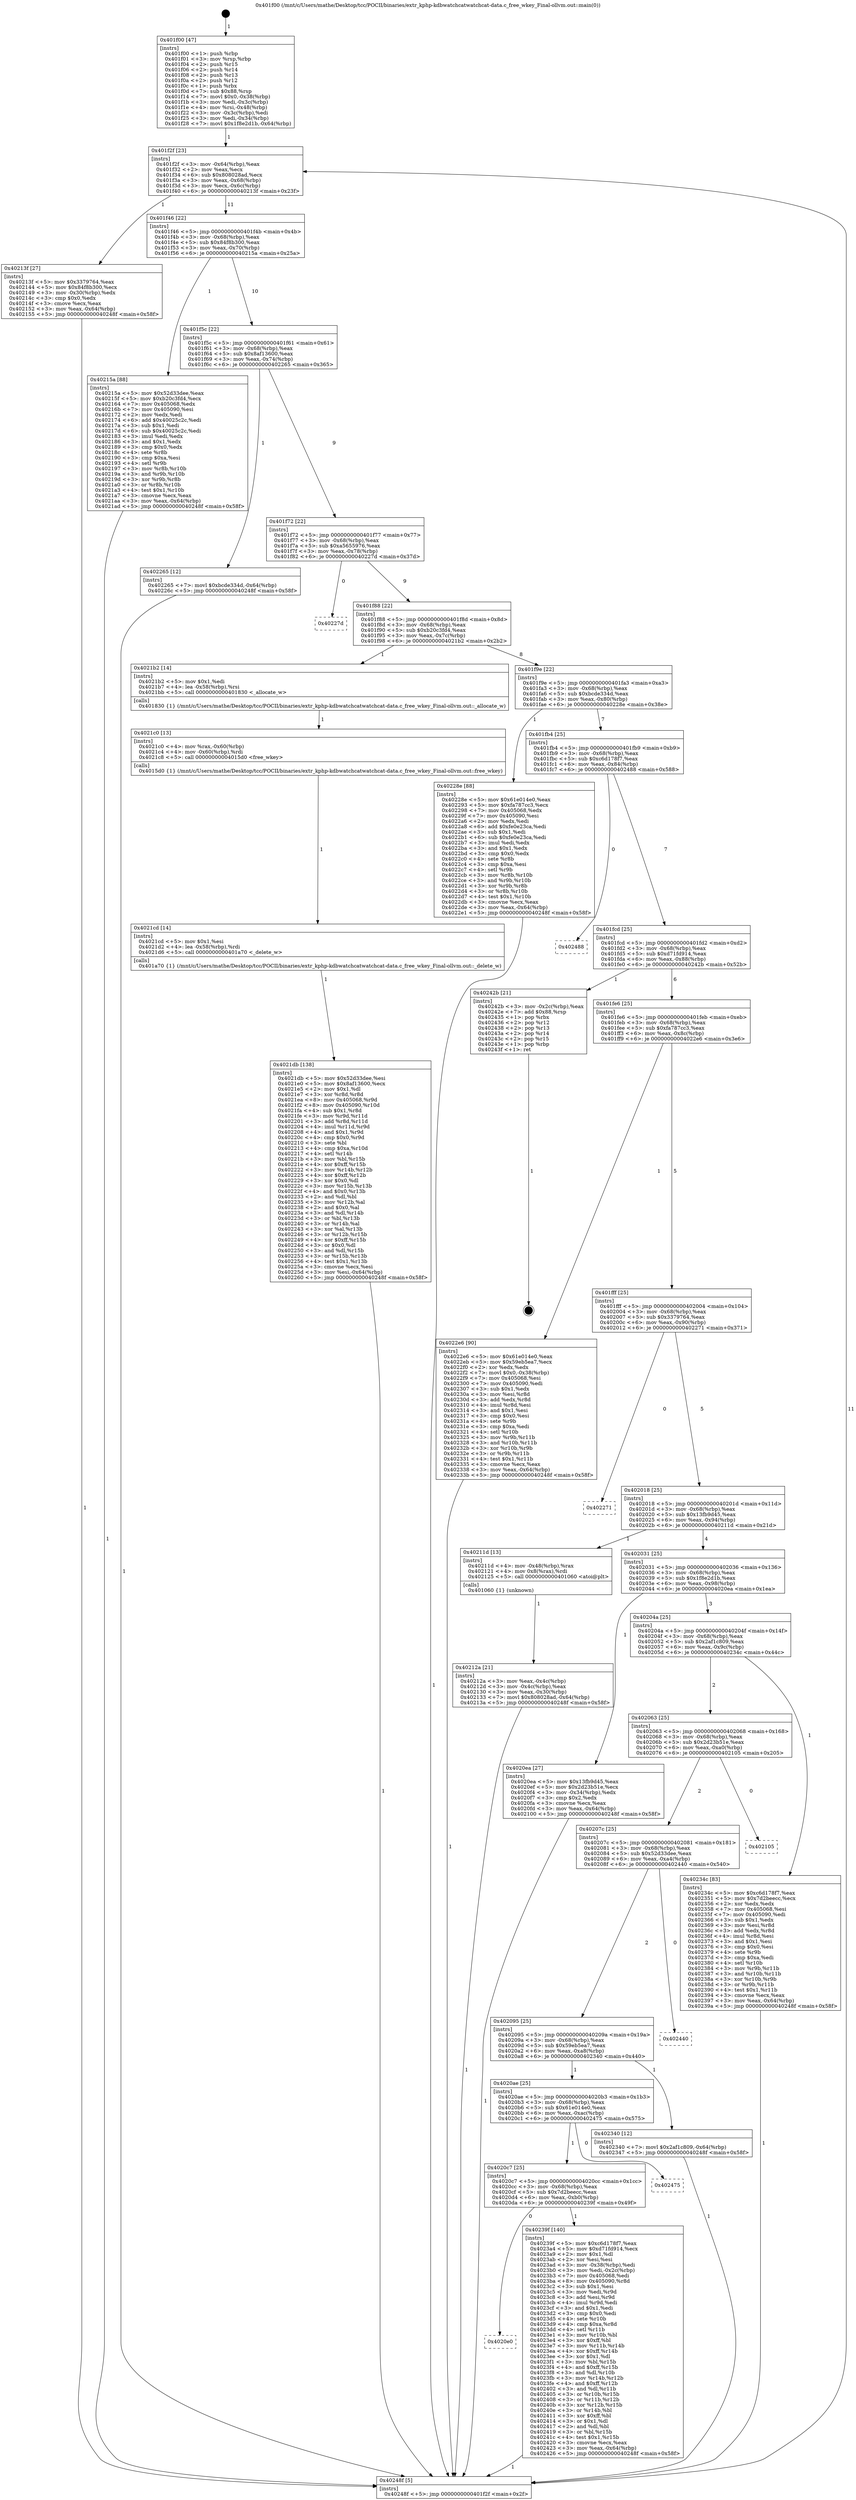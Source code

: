 digraph "0x401f00" {
  label = "0x401f00 (/mnt/c/Users/mathe/Desktop/tcc/POCII/binaries/extr_kphp-kdbwatchcatwatchcat-data.c_free_wkey_Final-ollvm.out::main(0))"
  labelloc = "t"
  node[shape=record]

  Entry [label="",width=0.3,height=0.3,shape=circle,fillcolor=black,style=filled]
  "0x401f2f" [label="{
     0x401f2f [23]\l
     | [instrs]\l
     &nbsp;&nbsp;0x401f2f \<+3\>: mov -0x64(%rbp),%eax\l
     &nbsp;&nbsp;0x401f32 \<+2\>: mov %eax,%ecx\l
     &nbsp;&nbsp;0x401f34 \<+6\>: sub $0x808028ad,%ecx\l
     &nbsp;&nbsp;0x401f3a \<+3\>: mov %eax,-0x68(%rbp)\l
     &nbsp;&nbsp;0x401f3d \<+3\>: mov %ecx,-0x6c(%rbp)\l
     &nbsp;&nbsp;0x401f40 \<+6\>: je 000000000040213f \<main+0x23f\>\l
  }"]
  "0x40213f" [label="{
     0x40213f [27]\l
     | [instrs]\l
     &nbsp;&nbsp;0x40213f \<+5\>: mov $0x3379764,%eax\l
     &nbsp;&nbsp;0x402144 \<+5\>: mov $0x84f8b300,%ecx\l
     &nbsp;&nbsp;0x402149 \<+3\>: mov -0x30(%rbp),%edx\l
     &nbsp;&nbsp;0x40214c \<+3\>: cmp $0x0,%edx\l
     &nbsp;&nbsp;0x40214f \<+3\>: cmove %ecx,%eax\l
     &nbsp;&nbsp;0x402152 \<+3\>: mov %eax,-0x64(%rbp)\l
     &nbsp;&nbsp;0x402155 \<+5\>: jmp 000000000040248f \<main+0x58f\>\l
  }"]
  "0x401f46" [label="{
     0x401f46 [22]\l
     | [instrs]\l
     &nbsp;&nbsp;0x401f46 \<+5\>: jmp 0000000000401f4b \<main+0x4b\>\l
     &nbsp;&nbsp;0x401f4b \<+3\>: mov -0x68(%rbp),%eax\l
     &nbsp;&nbsp;0x401f4e \<+5\>: sub $0x84f8b300,%eax\l
     &nbsp;&nbsp;0x401f53 \<+3\>: mov %eax,-0x70(%rbp)\l
     &nbsp;&nbsp;0x401f56 \<+6\>: je 000000000040215a \<main+0x25a\>\l
  }"]
  Exit [label="",width=0.3,height=0.3,shape=circle,fillcolor=black,style=filled,peripheries=2]
  "0x40215a" [label="{
     0x40215a [88]\l
     | [instrs]\l
     &nbsp;&nbsp;0x40215a \<+5\>: mov $0x52d33dee,%eax\l
     &nbsp;&nbsp;0x40215f \<+5\>: mov $0xb20c3fd4,%ecx\l
     &nbsp;&nbsp;0x402164 \<+7\>: mov 0x405068,%edx\l
     &nbsp;&nbsp;0x40216b \<+7\>: mov 0x405090,%esi\l
     &nbsp;&nbsp;0x402172 \<+2\>: mov %edx,%edi\l
     &nbsp;&nbsp;0x402174 \<+6\>: add $0x40025c2c,%edi\l
     &nbsp;&nbsp;0x40217a \<+3\>: sub $0x1,%edi\l
     &nbsp;&nbsp;0x40217d \<+6\>: sub $0x40025c2c,%edi\l
     &nbsp;&nbsp;0x402183 \<+3\>: imul %edi,%edx\l
     &nbsp;&nbsp;0x402186 \<+3\>: and $0x1,%edx\l
     &nbsp;&nbsp;0x402189 \<+3\>: cmp $0x0,%edx\l
     &nbsp;&nbsp;0x40218c \<+4\>: sete %r8b\l
     &nbsp;&nbsp;0x402190 \<+3\>: cmp $0xa,%esi\l
     &nbsp;&nbsp;0x402193 \<+4\>: setl %r9b\l
     &nbsp;&nbsp;0x402197 \<+3\>: mov %r8b,%r10b\l
     &nbsp;&nbsp;0x40219a \<+3\>: and %r9b,%r10b\l
     &nbsp;&nbsp;0x40219d \<+3\>: xor %r9b,%r8b\l
     &nbsp;&nbsp;0x4021a0 \<+3\>: or %r8b,%r10b\l
     &nbsp;&nbsp;0x4021a3 \<+4\>: test $0x1,%r10b\l
     &nbsp;&nbsp;0x4021a7 \<+3\>: cmovne %ecx,%eax\l
     &nbsp;&nbsp;0x4021aa \<+3\>: mov %eax,-0x64(%rbp)\l
     &nbsp;&nbsp;0x4021ad \<+5\>: jmp 000000000040248f \<main+0x58f\>\l
  }"]
  "0x401f5c" [label="{
     0x401f5c [22]\l
     | [instrs]\l
     &nbsp;&nbsp;0x401f5c \<+5\>: jmp 0000000000401f61 \<main+0x61\>\l
     &nbsp;&nbsp;0x401f61 \<+3\>: mov -0x68(%rbp),%eax\l
     &nbsp;&nbsp;0x401f64 \<+5\>: sub $0x8af13600,%eax\l
     &nbsp;&nbsp;0x401f69 \<+3\>: mov %eax,-0x74(%rbp)\l
     &nbsp;&nbsp;0x401f6c \<+6\>: je 0000000000402265 \<main+0x365\>\l
  }"]
  "0x4020e0" [label="{
     0x4020e0\l
  }", style=dashed]
  "0x402265" [label="{
     0x402265 [12]\l
     | [instrs]\l
     &nbsp;&nbsp;0x402265 \<+7\>: movl $0xbcde334d,-0x64(%rbp)\l
     &nbsp;&nbsp;0x40226c \<+5\>: jmp 000000000040248f \<main+0x58f\>\l
  }"]
  "0x401f72" [label="{
     0x401f72 [22]\l
     | [instrs]\l
     &nbsp;&nbsp;0x401f72 \<+5\>: jmp 0000000000401f77 \<main+0x77\>\l
     &nbsp;&nbsp;0x401f77 \<+3\>: mov -0x68(%rbp),%eax\l
     &nbsp;&nbsp;0x401f7a \<+5\>: sub $0xa5655976,%eax\l
     &nbsp;&nbsp;0x401f7f \<+3\>: mov %eax,-0x78(%rbp)\l
     &nbsp;&nbsp;0x401f82 \<+6\>: je 000000000040227d \<main+0x37d\>\l
  }"]
  "0x40239f" [label="{
     0x40239f [140]\l
     | [instrs]\l
     &nbsp;&nbsp;0x40239f \<+5\>: mov $0xc6d178f7,%eax\l
     &nbsp;&nbsp;0x4023a4 \<+5\>: mov $0xd71fd914,%ecx\l
     &nbsp;&nbsp;0x4023a9 \<+2\>: mov $0x1,%dl\l
     &nbsp;&nbsp;0x4023ab \<+2\>: xor %esi,%esi\l
     &nbsp;&nbsp;0x4023ad \<+3\>: mov -0x38(%rbp),%edi\l
     &nbsp;&nbsp;0x4023b0 \<+3\>: mov %edi,-0x2c(%rbp)\l
     &nbsp;&nbsp;0x4023b3 \<+7\>: mov 0x405068,%edi\l
     &nbsp;&nbsp;0x4023ba \<+8\>: mov 0x405090,%r8d\l
     &nbsp;&nbsp;0x4023c2 \<+3\>: sub $0x1,%esi\l
     &nbsp;&nbsp;0x4023c5 \<+3\>: mov %edi,%r9d\l
     &nbsp;&nbsp;0x4023c8 \<+3\>: add %esi,%r9d\l
     &nbsp;&nbsp;0x4023cb \<+4\>: imul %r9d,%edi\l
     &nbsp;&nbsp;0x4023cf \<+3\>: and $0x1,%edi\l
     &nbsp;&nbsp;0x4023d2 \<+3\>: cmp $0x0,%edi\l
     &nbsp;&nbsp;0x4023d5 \<+4\>: sete %r10b\l
     &nbsp;&nbsp;0x4023d9 \<+4\>: cmp $0xa,%r8d\l
     &nbsp;&nbsp;0x4023dd \<+4\>: setl %r11b\l
     &nbsp;&nbsp;0x4023e1 \<+3\>: mov %r10b,%bl\l
     &nbsp;&nbsp;0x4023e4 \<+3\>: xor $0xff,%bl\l
     &nbsp;&nbsp;0x4023e7 \<+3\>: mov %r11b,%r14b\l
     &nbsp;&nbsp;0x4023ea \<+4\>: xor $0xff,%r14b\l
     &nbsp;&nbsp;0x4023ee \<+3\>: xor $0x1,%dl\l
     &nbsp;&nbsp;0x4023f1 \<+3\>: mov %bl,%r15b\l
     &nbsp;&nbsp;0x4023f4 \<+4\>: and $0xff,%r15b\l
     &nbsp;&nbsp;0x4023f8 \<+3\>: and %dl,%r10b\l
     &nbsp;&nbsp;0x4023fb \<+3\>: mov %r14b,%r12b\l
     &nbsp;&nbsp;0x4023fe \<+4\>: and $0xff,%r12b\l
     &nbsp;&nbsp;0x402402 \<+3\>: and %dl,%r11b\l
     &nbsp;&nbsp;0x402405 \<+3\>: or %r10b,%r15b\l
     &nbsp;&nbsp;0x402408 \<+3\>: or %r11b,%r12b\l
     &nbsp;&nbsp;0x40240b \<+3\>: xor %r12b,%r15b\l
     &nbsp;&nbsp;0x40240e \<+3\>: or %r14b,%bl\l
     &nbsp;&nbsp;0x402411 \<+3\>: xor $0xff,%bl\l
     &nbsp;&nbsp;0x402414 \<+3\>: or $0x1,%dl\l
     &nbsp;&nbsp;0x402417 \<+2\>: and %dl,%bl\l
     &nbsp;&nbsp;0x402419 \<+3\>: or %bl,%r15b\l
     &nbsp;&nbsp;0x40241c \<+4\>: test $0x1,%r15b\l
     &nbsp;&nbsp;0x402420 \<+3\>: cmovne %ecx,%eax\l
     &nbsp;&nbsp;0x402423 \<+3\>: mov %eax,-0x64(%rbp)\l
     &nbsp;&nbsp;0x402426 \<+5\>: jmp 000000000040248f \<main+0x58f\>\l
  }"]
  "0x40227d" [label="{
     0x40227d\l
  }", style=dashed]
  "0x401f88" [label="{
     0x401f88 [22]\l
     | [instrs]\l
     &nbsp;&nbsp;0x401f88 \<+5\>: jmp 0000000000401f8d \<main+0x8d\>\l
     &nbsp;&nbsp;0x401f8d \<+3\>: mov -0x68(%rbp),%eax\l
     &nbsp;&nbsp;0x401f90 \<+5\>: sub $0xb20c3fd4,%eax\l
     &nbsp;&nbsp;0x401f95 \<+3\>: mov %eax,-0x7c(%rbp)\l
     &nbsp;&nbsp;0x401f98 \<+6\>: je 00000000004021b2 \<main+0x2b2\>\l
  }"]
  "0x4020c7" [label="{
     0x4020c7 [25]\l
     | [instrs]\l
     &nbsp;&nbsp;0x4020c7 \<+5\>: jmp 00000000004020cc \<main+0x1cc\>\l
     &nbsp;&nbsp;0x4020cc \<+3\>: mov -0x68(%rbp),%eax\l
     &nbsp;&nbsp;0x4020cf \<+5\>: sub $0x7d2beecc,%eax\l
     &nbsp;&nbsp;0x4020d4 \<+6\>: mov %eax,-0xb0(%rbp)\l
     &nbsp;&nbsp;0x4020da \<+6\>: je 000000000040239f \<main+0x49f\>\l
  }"]
  "0x4021b2" [label="{
     0x4021b2 [14]\l
     | [instrs]\l
     &nbsp;&nbsp;0x4021b2 \<+5\>: mov $0x1,%edi\l
     &nbsp;&nbsp;0x4021b7 \<+4\>: lea -0x58(%rbp),%rsi\l
     &nbsp;&nbsp;0x4021bb \<+5\>: call 0000000000401830 \<_allocate_w\>\l
     | [calls]\l
     &nbsp;&nbsp;0x401830 \{1\} (/mnt/c/Users/mathe/Desktop/tcc/POCII/binaries/extr_kphp-kdbwatchcatwatchcat-data.c_free_wkey_Final-ollvm.out::_allocate_w)\l
  }"]
  "0x401f9e" [label="{
     0x401f9e [22]\l
     | [instrs]\l
     &nbsp;&nbsp;0x401f9e \<+5\>: jmp 0000000000401fa3 \<main+0xa3\>\l
     &nbsp;&nbsp;0x401fa3 \<+3\>: mov -0x68(%rbp),%eax\l
     &nbsp;&nbsp;0x401fa6 \<+5\>: sub $0xbcde334d,%eax\l
     &nbsp;&nbsp;0x401fab \<+3\>: mov %eax,-0x80(%rbp)\l
     &nbsp;&nbsp;0x401fae \<+6\>: je 000000000040228e \<main+0x38e\>\l
  }"]
  "0x402475" [label="{
     0x402475\l
  }", style=dashed]
  "0x40228e" [label="{
     0x40228e [88]\l
     | [instrs]\l
     &nbsp;&nbsp;0x40228e \<+5\>: mov $0x61e014e0,%eax\l
     &nbsp;&nbsp;0x402293 \<+5\>: mov $0xfa787cc3,%ecx\l
     &nbsp;&nbsp;0x402298 \<+7\>: mov 0x405068,%edx\l
     &nbsp;&nbsp;0x40229f \<+7\>: mov 0x405090,%esi\l
     &nbsp;&nbsp;0x4022a6 \<+2\>: mov %edx,%edi\l
     &nbsp;&nbsp;0x4022a8 \<+6\>: add $0xfe0e23ca,%edi\l
     &nbsp;&nbsp;0x4022ae \<+3\>: sub $0x1,%edi\l
     &nbsp;&nbsp;0x4022b1 \<+6\>: sub $0xfe0e23ca,%edi\l
     &nbsp;&nbsp;0x4022b7 \<+3\>: imul %edi,%edx\l
     &nbsp;&nbsp;0x4022ba \<+3\>: and $0x1,%edx\l
     &nbsp;&nbsp;0x4022bd \<+3\>: cmp $0x0,%edx\l
     &nbsp;&nbsp;0x4022c0 \<+4\>: sete %r8b\l
     &nbsp;&nbsp;0x4022c4 \<+3\>: cmp $0xa,%esi\l
     &nbsp;&nbsp;0x4022c7 \<+4\>: setl %r9b\l
     &nbsp;&nbsp;0x4022cb \<+3\>: mov %r8b,%r10b\l
     &nbsp;&nbsp;0x4022ce \<+3\>: and %r9b,%r10b\l
     &nbsp;&nbsp;0x4022d1 \<+3\>: xor %r9b,%r8b\l
     &nbsp;&nbsp;0x4022d4 \<+3\>: or %r8b,%r10b\l
     &nbsp;&nbsp;0x4022d7 \<+4\>: test $0x1,%r10b\l
     &nbsp;&nbsp;0x4022db \<+3\>: cmovne %ecx,%eax\l
     &nbsp;&nbsp;0x4022de \<+3\>: mov %eax,-0x64(%rbp)\l
     &nbsp;&nbsp;0x4022e1 \<+5\>: jmp 000000000040248f \<main+0x58f\>\l
  }"]
  "0x401fb4" [label="{
     0x401fb4 [25]\l
     | [instrs]\l
     &nbsp;&nbsp;0x401fb4 \<+5\>: jmp 0000000000401fb9 \<main+0xb9\>\l
     &nbsp;&nbsp;0x401fb9 \<+3\>: mov -0x68(%rbp),%eax\l
     &nbsp;&nbsp;0x401fbc \<+5\>: sub $0xc6d178f7,%eax\l
     &nbsp;&nbsp;0x401fc1 \<+6\>: mov %eax,-0x84(%rbp)\l
     &nbsp;&nbsp;0x401fc7 \<+6\>: je 0000000000402488 \<main+0x588\>\l
  }"]
  "0x4020ae" [label="{
     0x4020ae [25]\l
     | [instrs]\l
     &nbsp;&nbsp;0x4020ae \<+5\>: jmp 00000000004020b3 \<main+0x1b3\>\l
     &nbsp;&nbsp;0x4020b3 \<+3\>: mov -0x68(%rbp),%eax\l
     &nbsp;&nbsp;0x4020b6 \<+5\>: sub $0x61e014e0,%eax\l
     &nbsp;&nbsp;0x4020bb \<+6\>: mov %eax,-0xac(%rbp)\l
     &nbsp;&nbsp;0x4020c1 \<+6\>: je 0000000000402475 \<main+0x575\>\l
  }"]
  "0x402488" [label="{
     0x402488\l
  }", style=dashed]
  "0x401fcd" [label="{
     0x401fcd [25]\l
     | [instrs]\l
     &nbsp;&nbsp;0x401fcd \<+5\>: jmp 0000000000401fd2 \<main+0xd2\>\l
     &nbsp;&nbsp;0x401fd2 \<+3\>: mov -0x68(%rbp),%eax\l
     &nbsp;&nbsp;0x401fd5 \<+5\>: sub $0xd71fd914,%eax\l
     &nbsp;&nbsp;0x401fda \<+6\>: mov %eax,-0x88(%rbp)\l
     &nbsp;&nbsp;0x401fe0 \<+6\>: je 000000000040242b \<main+0x52b\>\l
  }"]
  "0x402340" [label="{
     0x402340 [12]\l
     | [instrs]\l
     &nbsp;&nbsp;0x402340 \<+7\>: movl $0x2af1c809,-0x64(%rbp)\l
     &nbsp;&nbsp;0x402347 \<+5\>: jmp 000000000040248f \<main+0x58f\>\l
  }"]
  "0x40242b" [label="{
     0x40242b [21]\l
     | [instrs]\l
     &nbsp;&nbsp;0x40242b \<+3\>: mov -0x2c(%rbp),%eax\l
     &nbsp;&nbsp;0x40242e \<+7\>: add $0x88,%rsp\l
     &nbsp;&nbsp;0x402435 \<+1\>: pop %rbx\l
     &nbsp;&nbsp;0x402436 \<+2\>: pop %r12\l
     &nbsp;&nbsp;0x402438 \<+2\>: pop %r13\l
     &nbsp;&nbsp;0x40243a \<+2\>: pop %r14\l
     &nbsp;&nbsp;0x40243c \<+2\>: pop %r15\l
     &nbsp;&nbsp;0x40243e \<+1\>: pop %rbp\l
     &nbsp;&nbsp;0x40243f \<+1\>: ret\l
  }"]
  "0x401fe6" [label="{
     0x401fe6 [25]\l
     | [instrs]\l
     &nbsp;&nbsp;0x401fe6 \<+5\>: jmp 0000000000401feb \<main+0xeb\>\l
     &nbsp;&nbsp;0x401feb \<+3\>: mov -0x68(%rbp),%eax\l
     &nbsp;&nbsp;0x401fee \<+5\>: sub $0xfa787cc3,%eax\l
     &nbsp;&nbsp;0x401ff3 \<+6\>: mov %eax,-0x8c(%rbp)\l
     &nbsp;&nbsp;0x401ff9 \<+6\>: je 00000000004022e6 \<main+0x3e6\>\l
  }"]
  "0x402095" [label="{
     0x402095 [25]\l
     | [instrs]\l
     &nbsp;&nbsp;0x402095 \<+5\>: jmp 000000000040209a \<main+0x19a\>\l
     &nbsp;&nbsp;0x40209a \<+3\>: mov -0x68(%rbp),%eax\l
     &nbsp;&nbsp;0x40209d \<+5\>: sub $0x59eb5ea7,%eax\l
     &nbsp;&nbsp;0x4020a2 \<+6\>: mov %eax,-0xa8(%rbp)\l
     &nbsp;&nbsp;0x4020a8 \<+6\>: je 0000000000402340 \<main+0x440\>\l
  }"]
  "0x4022e6" [label="{
     0x4022e6 [90]\l
     | [instrs]\l
     &nbsp;&nbsp;0x4022e6 \<+5\>: mov $0x61e014e0,%eax\l
     &nbsp;&nbsp;0x4022eb \<+5\>: mov $0x59eb5ea7,%ecx\l
     &nbsp;&nbsp;0x4022f0 \<+2\>: xor %edx,%edx\l
     &nbsp;&nbsp;0x4022f2 \<+7\>: movl $0x0,-0x38(%rbp)\l
     &nbsp;&nbsp;0x4022f9 \<+7\>: mov 0x405068,%esi\l
     &nbsp;&nbsp;0x402300 \<+7\>: mov 0x405090,%edi\l
     &nbsp;&nbsp;0x402307 \<+3\>: sub $0x1,%edx\l
     &nbsp;&nbsp;0x40230a \<+3\>: mov %esi,%r8d\l
     &nbsp;&nbsp;0x40230d \<+3\>: add %edx,%r8d\l
     &nbsp;&nbsp;0x402310 \<+4\>: imul %r8d,%esi\l
     &nbsp;&nbsp;0x402314 \<+3\>: and $0x1,%esi\l
     &nbsp;&nbsp;0x402317 \<+3\>: cmp $0x0,%esi\l
     &nbsp;&nbsp;0x40231a \<+4\>: sete %r9b\l
     &nbsp;&nbsp;0x40231e \<+3\>: cmp $0xa,%edi\l
     &nbsp;&nbsp;0x402321 \<+4\>: setl %r10b\l
     &nbsp;&nbsp;0x402325 \<+3\>: mov %r9b,%r11b\l
     &nbsp;&nbsp;0x402328 \<+3\>: and %r10b,%r11b\l
     &nbsp;&nbsp;0x40232b \<+3\>: xor %r10b,%r9b\l
     &nbsp;&nbsp;0x40232e \<+3\>: or %r9b,%r11b\l
     &nbsp;&nbsp;0x402331 \<+4\>: test $0x1,%r11b\l
     &nbsp;&nbsp;0x402335 \<+3\>: cmovne %ecx,%eax\l
     &nbsp;&nbsp;0x402338 \<+3\>: mov %eax,-0x64(%rbp)\l
     &nbsp;&nbsp;0x40233b \<+5\>: jmp 000000000040248f \<main+0x58f\>\l
  }"]
  "0x401fff" [label="{
     0x401fff [25]\l
     | [instrs]\l
     &nbsp;&nbsp;0x401fff \<+5\>: jmp 0000000000402004 \<main+0x104\>\l
     &nbsp;&nbsp;0x402004 \<+3\>: mov -0x68(%rbp),%eax\l
     &nbsp;&nbsp;0x402007 \<+5\>: sub $0x3379764,%eax\l
     &nbsp;&nbsp;0x40200c \<+6\>: mov %eax,-0x90(%rbp)\l
     &nbsp;&nbsp;0x402012 \<+6\>: je 0000000000402271 \<main+0x371\>\l
  }"]
  "0x402440" [label="{
     0x402440\l
  }", style=dashed]
  "0x402271" [label="{
     0x402271\l
  }", style=dashed]
  "0x402018" [label="{
     0x402018 [25]\l
     | [instrs]\l
     &nbsp;&nbsp;0x402018 \<+5\>: jmp 000000000040201d \<main+0x11d\>\l
     &nbsp;&nbsp;0x40201d \<+3\>: mov -0x68(%rbp),%eax\l
     &nbsp;&nbsp;0x402020 \<+5\>: sub $0x13fb9d45,%eax\l
     &nbsp;&nbsp;0x402025 \<+6\>: mov %eax,-0x94(%rbp)\l
     &nbsp;&nbsp;0x40202b \<+6\>: je 000000000040211d \<main+0x21d\>\l
  }"]
  "0x40207c" [label="{
     0x40207c [25]\l
     | [instrs]\l
     &nbsp;&nbsp;0x40207c \<+5\>: jmp 0000000000402081 \<main+0x181\>\l
     &nbsp;&nbsp;0x402081 \<+3\>: mov -0x68(%rbp),%eax\l
     &nbsp;&nbsp;0x402084 \<+5\>: sub $0x52d33dee,%eax\l
     &nbsp;&nbsp;0x402089 \<+6\>: mov %eax,-0xa4(%rbp)\l
     &nbsp;&nbsp;0x40208f \<+6\>: je 0000000000402440 \<main+0x540\>\l
  }"]
  "0x40211d" [label="{
     0x40211d [13]\l
     | [instrs]\l
     &nbsp;&nbsp;0x40211d \<+4\>: mov -0x48(%rbp),%rax\l
     &nbsp;&nbsp;0x402121 \<+4\>: mov 0x8(%rax),%rdi\l
     &nbsp;&nbsp;0x402125 \<+5\>: call 0000000000401060 \<atoi@plt\>\l
     | [calls]\l
     &nbsp;&nbsp;0x401060 \{1\} (unknown)\l
  }"]
  "0x402031" [label="{
     0x402031 [25]\l
     | [instrs]\l
     &nbsp;&nbsp;0x402031 \<+5\>: jmp 0000000000402036 \<main+0x136\>\l
     &nbsp;&nbsp;0x402036 \<+3\>: mov -0x68(%rbp),%eax\l
     &nbsp;&nbsp;0x402039 \<+5\>: sub $0x1f8e2d1b,%eax\l
     &nbsp;&nbsp;0x40203e \<+6\>: mov %eax,-0x98(%rbp)\l
     &nbsp;&nbsp;0x402044 \<+6\>: je 00000000004020ea \<main+0x1ea\>\l
  }"]
  "0x402105" [label="{
     0x402105\l
  }", style=dashed]
  "0x4020ea" [label="{
     0x4020ea [27]\l
     | [instrs]\l
     &nbsp;&nbsp;0x4020ea \<+5\>: mov $0x13fb9d45,%eax\l
     &nbsp;&nbsp;0x4020ef \<+5\>: mov $0x2d23b51e,%ecx\l
     &nbsp;&nbsp;0x4020f4 \<+3\>: mov -0x34(%rbp),%edx\l
     &nbsp;&nbsp;0x4020f7 \<+3\>: cmp $0x2,%edx\l
     &nbsp;&nbsp;0x4020fa \<+3\>: cmovne %ecx,%eax\l
     &nbsp;&nbsp;0x4020fd \<+3\>: mov %eax,-0x64(%rbp)\l
     &nbsp;&nbsp;0x402100 \<+5\>: jmp 000000000040248f \<main+0x58f\>\l
  }"]
  "0x40204a" [label="{
     0x40204a [25]\l
     | [instrs]\l
     &nbsp;&nbsp;0x40204a \<+5\>: jmp 000000000040204f \<main+0x14f\>\l
     &nbsp;&nbsp;0x40204f \<+3\>: mov -0x68(%rbp),%eax\l
     &nbsp;&nbsp;0x402052 \<+5\>: sub $0x2af1c809,%eax\l
     &nbsp;&nbsp;0x402057 \<+6\>: mov %eax,-0x9c(%rbp)\l
     &nbsp;&nbsp;0x40205d \<+6\>: je 000000000040234c \<main+0x44c\>\l
  }"]
  "0x40248f" [label="{
     0x40248f [5]\l
     | [instrs]\l
     &nbsp;&nbsp;0x40248f \<+5\>: jmp 0000000000401f2f \<main+0x2f\>\l
  }"]
  "0x401f00" [label="{
     0x401f00 [47]\l
     | [instrs]\l
     &nbsp;&nbsp;0x401f00 \<+1\>: push %rbp\l
     &nbsp;&nbsp;0x401f01 \<+3\>: mov %rsp,%rbp\l
     &nbsp;&nbsp;0x401f04 \<+2\>: push %r15\l
     &nbsp;&nbsp;0x401f06 \<+2\>: push %r14\l
     &nbsp;&nbsp;0x401f08 \<+2\>: push %r13\l
     &nbsp;&nbsp;0x401f0a \<+2\>: push %r12\l
     &nbsp;&nbsp;0x401f0c \<+1\>: push %rbx\l
     &nbsp;&nbsp;0x401f0d \<+7\>: sub $0x88,%rsp\l
     &nbsp;&nbsp;0x401f14 \<+7\>: movl $0x0,-0x38(%rbp)\l
     &nbsp;&nbsp;0x401f1b \<+3\>: mov %edi,-0x3c(%rbp)\l
     &nbsp;&nbsp;0x401f1e \<+4\>: mov %rsi,-0x48(%rbp)\l
     &nbsp;&nbsp;0x401f22 \<+3\>: mov -0x3c(%rbp),%edi\l
     &nbsp;&nbsp;0x401f25 \<+3\>: mov %edi,-0x34(%rbp)\l
     &nbsp;&nbsp;0x401f28 \<+7\>: movl $0x1f8e2d1b,-0x64(%rbp)\l
  }"]
  "0x40212a" [label="{
     0x40212a [21]\l
     | [instrs]\l
     &nbsp;&nbsp;0x40212a \<+3\>: mov %eax,-0x4c(%rbp)\l
     &nbsp;&nbsp;0x40212d \<+3\>: mov -0x4c(%rbp),%eax\l
     &nbsp;&nbsp;0x402130 \<+3\>: mov %eax,-0x30(%rbp)\l
     &nbsp;&nbsp;0x402133 \<+7\>: movl $0x808028ad,-0x64(%rbp)\l
     &nbsp;&nbsp;0x40213a \<+5\>: jmp 000000000040248f \<main+0x58f\>\l
  }"]
  "0x4021c0" [label="{
     0x4021c0 [13]\l
     | [instrs]\l
     &nbsp;&nbsp;0x4021c0 \<+4\>: mov %rax,-0x60(%rbp)\l
     &nbsp;&nbsp;0x4021c4 \<+4\>: mov -0x60(%rbp),%rdi\l
     &nbsp;&nbsp;0x4021c8 \<+5\>: call 00000000004015d0 \<free_wkey\>\l
     | [calls]\l
     &nbsp;&nbsp;0x4015d0 \{1\} (/mnt/c/Users/mathe/Desktop/tcc/POCII/binaries/extr_kphp-kdbwatchcatwatchcat-data.c_free_wkey_Final-ollvm.out::free_wkey)\l
  }"]
  "0x4021cd" [label="{
     0x4021cd [14]\l
     | [instrs]\l
     &nbsp;&nbsp;0x4021cd \<+5\>: mov $0x1,%esi\l
     &nbsp;&nbsp;0x4021d2 \<+4\>: lea -0x58(%rbp),%rdi\l
     &nbsp;&nbsp;0x4021d6 \<+5\>: call 0000000000401a70 \<_delete_w\>\l
     | [calls]\l
     &nbsp;&nbsp;0x401a70 \{1\} (/mnt/c/Users/mathe/Desktop/tcc/POCII/binaries/extr_kphp-kdbwatchcatwatchcat-data.c_free_wkey_Final-ollvm.out::_delete_w)\l
  }"]
  "0x4021db" [label="{
     0x4021db [138]\l
     | [instrs]\l
     &nbsp;&nbsp;0x4021db \<+5\>: mov $0x52d33dee,%esi\l
     &nbsp;&nbsp;0x4021e0 \<+5\>: mov $0x8af13600,%ecx\l
     &nbsp;&nbsp;0x4021e5 \<+2\>: mov $0x1,%dl\l
     &nbsp;&nbsp;0x4021e7 \<+3\>: xor %r8d,%r8d\l
     &nbsp;&nbsp;0x4021ea \<+8\>: mov 0x405068,%r9d\l
     &nbsp;&nbsp;0x4021f2 \<+8\>: mov 0x405090,%r10d\l
     &nbsp;&nbsp;0x4021fa \<+4\>: sub $0x1,%r8d\l
     &nbsp;&nbsp;0x4021fe \<+3\>: mov %r9d,%r11d\l
     &nbsp;&nbsp;0x402201 \<+3\>: add %r8d,%r11d\l
     &nbsp;&nbsp;0x402204 \<+4\>: imul %r11d,%r9d\l
     &nbsp;&nbsp;0x402208 \<+4\>: and $0x1,%r9d\l
     &nbsp;&nbsp;0x40220c \<+4\>: cmp $0x0,%r9d\l
     &nbsp;&nbsp;0x402210 \<+3\>: sete %bl\l
     &nbsp;&nbsp;0x402213 \<+4\>: cmp $0xa,%r10d\l
     &nbsp;&nbsp;0x402217 \<+4\>: setl %r14b\l
     &nbsp;&nbsp;0x40221b \<+3\>: mov %bl,%r15b\l
     &nbsp;&nbsp;0x40221e \<+4\>: xor $0xff,%r15b\l
     &nbsp;&nbsp;0x402222 \<+3\>: mov %r14b,%r12b\l
     &nbsp;&nbsp;0x402225 \<+4\>: xor $0xff,%r12b\l
     &nbsp;&nbsp;0x402229 \<+3\>: xor $0x0,%dl\l
     &nbsp;&nbsp;0x40222c \<+3\>: mov %r15b,%r13b\l
     &nbsp;&nbsp;0x40222f \<+4\>: and $0x0,%r13b\l
     &nbsp;&nbsp;0x402233 \<+2\>: and %dl,%bl\l
     &nbsp;&nbsp;0x402235 \<+3\>: mov %r12b,%al\l
     &nbsp;&nbsp;0x402238 \<+2\>: and $0x0,%al\l
     &nbsp;&nbsp;0x40223a \<+3\>: and %dl,%r14b\l
     &nbsp;&nbsp;0x40223d \<+3\>: or %bl,%r13b\l
     &nbsp;&nbsp;0x402240 \<+3\>: or %r14b,%al\l
     &nbsp;&nbsp;0x402243 \<+3\>: xor %al,%r13b\l
     &nbsp;&nbsp;0x402246 \<+3\>: or %r12b,%r15b\l
     &nbsp;&nbsp;0x402249 \<+4\>: xor $0xff,%r15b\l
     &nbsp;&nbsp;0x40224d \<+3\>: or $0x0,%dl\l
     &nbsp;&nbsp;0x402250 \<+3\>: and %dl,%r15b\l
     &nbsp;&nbsp;0x402253 \<+3\>: or %r15b,%r13b\l
     &nbsp;&nbsp;0x402256 \<+4\>: test $0x1,%r13b\l
     &nbsp;&nbsp;0x40225a \<+3\>: cmovne %ecx,%esi\l
     &nbsp;&nbsp;0x40225d \<+3\>: mov %esi,-0x64(%rbp)\l
     &nbsp;&nbsp;0x402260 \<+5\>: jmp 000000000040248f \<main+0x58f\>\l
  }"]
  "0x402063" [label="{
     0x402063 [25]\l
     | [instrs]\l
     &nbsp;&nbsp;0x402063 \<+5\>: jmp 0000000000402068 \<main+0x168\>\l
     &nbsp;&nbsp;0x402068 \<+3\>: mov -0x68(%rbp),%eax\l
     &nbsp;&nbsp;0x40206b \<+5\>: sub $0x2d23b51e,%eax\l
     &nbsp;&nbsp;0x402070 \<+6\>: mov %eax,-0xa0(%rbp)\l
     &nbsp;&nbsp;0x402076 \<+6\>: je 0000000000402105 \<main+0x205\>\l
  }"]
  "0x40234c" [label="{
     0x40234c [83]\l
     | [instrs]\l
     &nbsp;&nbsp;0x40234c \<+5\>: mov $0xc6d178f7,%eax\l
     &nbsp;&nbsp;0x402351 \<+5\>: mov $0x7d2beecc,%ecx\l
     &nbsp;&nbsp;0x402356 \<+2\>: xor %edx,%edx\l
     &nbsp;&nbsp;0x402358 \<+7\>: mov 0x405068,%esi\l
     &nbsp;&nbsp;0x40235f \<+7\>: mov 0x405090,%edi\l
     &nbsp;&nbsp;0x402366 \<+3\>: sub $0x1,%edx\l
     &nbsp;&nbsp;0x402369 \<+3\>: mov %esi,%r8d\l
     &nbsp;&nbsp;0x40236c \<+3\>: add %edx,%r8d\l
     &nbsp;&nbsp;0x40236f \<+4\>: imul %r8d,%esi\l
     &nbsp;&nbsp;0x402373 \<+3\>: and $0x1,%esi\l
     &nbsp;&nbsp;0x402376 \<+3\>: cmp $0x0,%esi\l
     &nbsp;&nbsp;0x402379 \<+4\>: sete %r9b\l
     &nbsp;&nbsp;0x40237d \<+3\>: cmp $0xa,%edi\l
     &nbsp;&nbsp;0x402380 \<+4\>: setl %r10b\l
     &nbsp;&nbsp;0x402384 \<+3\>: mov %r9b,%r11b\l
     &nbsp;&nbsp;0x402387 \<+3\>: and %r10b,%r11b\l
     &nbsp;&nbsp;0x40238a \<+3\>: xor %r10b,%r9b\l
     &nbsp;&nbsp;0x40238d \<+3\>: or %r9b,%r11b\l
     &nbsp;&nbsp;0x402390 \<+4\>: test $0x1,%r11b\l
     &nbsp;&nbsp;0x402394 \<+3\>: cmovne %ecx,%eax\l
     &nbsp;&nbsp;0x402397 \<+3\>: mov %eax,-0x64(%rbp)\l
     &nbsp;&nbsp;0x40239a \<+5\>: jmp 000000000040248f \<main+0x58f\>\l
  }"]
  Entry -> "0x401f00" [label=" 1"]
  "0x401f2f" -> "0x40213f" [label=" 1"]
  "0x401f2f" -> "0x401f46" [label=" 11"]
  "0x40242b" -> Exit [label=" 1"]
  "0x401f46" -> "0x40215a" [label=" 1"]
  "0x401f46" -> "0x401f5c" [label=" 10"]
  "0x40239f" -> "0x40248f" [label=" 1"]
  "0x401f5c" -> "0x402265" [label=" 1"]
  "0x401f5c" -> "0x401f72" [label=" 9"]
  "0x4020c7" -> "0x4020e0" [label=" 0"]
  "0x401f72" -> "0x40227d" [label=" 0"]
  "0x401f72" -> "0x401f88" [label=" 9"]
  "0x4020c7" -> "0x40239f" [label=" 1"]
  "0x401f88" -> "0x4021b2" [label=" 1"]
  "0x401f88" -> "0x401f9e" [label=" 8"]
  "0x4020ae" -> "0x4020c7" [label=" 1"]
  "0x401f9e" -> "0x40228e" [label=" 1"]
  "0x401f9e" -> "0x401fb4" [label=" 7"]
  "0x4020ae" -> "0x402475" [label=" 0"]
  "0x401fb4" -> "0x402488" [label=" 0"]
  "0x401fb4" -> "0x401fcd" [label=" 7"]
  "0x40234c" -> "0x40248f" [label=" 1"]
  "0x401fcd" -> "0x40242b" [label=" 1"]
  "0x401fcd" -> "0x401fe6" [label=" 6"]
  "0x402340" -> "0x40248f" [label=" 1"]
  "0x401fe6" -> "0x4022e6" [label=" 1"]
  "0x401fe6" -> "0x401fff" [label=" 5"]
  "0x402095" -> "0x402340" [label=" 1"]
  "0x401fff" -> "0x402271" [label=" 0"]
  "0x401fff" -> "0x402018" [label=" 5"]
  "0x402095" -> "0x4020ae" [label=" 1"]
  "0x402018" -> "0x40211d" [label=" 1"]
  "0x402018" -> "0x402031" [label=" 4"]
  "0x40207c" -> "0x402440" [label=" 0"]
  "0x402031" -> "0x4020ea" [label=" 1"]
  "0x402031" -> "0x40204a" [label=" 3"]
  "0x4020ea" -> "0x40248f" [label=" 1"]
  "0x401f00" -> "0x401f2f" [label=" 1"]
  "0x40248f" -> "0x401f2f" [label=" 11"]
  "0x40211d" -> "0x40212a" [label=" 1"]
  "0x40212a" -> "0x40248f" [label=" 1"]
  "0x40213f" -> "0x40248f" [label=" 1"]
  "0x40215a" -> "0x40248f" [label=" 1"]
  "0x4021b2" -> "0x4021c0" [label=" 1"]
  "0x4021c0" -> "0x4021cd" [label=" 1"]
  "0x4021cd" -> "0x4021db" [label=" 1"]
  "0x4021db" -> "0x40248f" [label=" 1"]
  "0x402265" -> "0x40248f" [label=" 1"]
  "0x40228e" -> "0x40248f" [label=" 1"]
  "0x4022e6" -> "0x40248f" [label=" 1"]
  "0x40207c" -> "0x402095" [label=" 2"]
  "0x40204a" -> "0x40234c" [label=" 1"]
  "0x40204a" -> "0x402063" [label=" 2"]
  "0x402063" -> "0x40207c" [label=" 2"]
  "0x402063" -> "0x402105" [label=" 0"]
}
